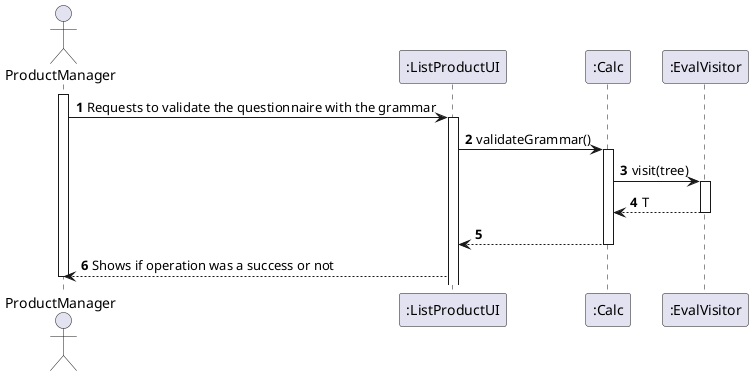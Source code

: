 @startuml
autonumber
actor ProductManager as Admin
participant ":ListProductUI" as UI
participant ":Calc" as Controller
participant ":EvalVisitor" as Service

activate Admin
Admin -> UI: Requests to validate the questionnaire with the grammar
activate UI

UI -> Controller:validateGrammar()
activate Controller
Controller -> Service: visit(tree)
activate Service

Service --> Controller: T
deactivate Service
Controller --> UI
deactivate Controller
UI --> Admin: Shows if operation was a success or not
deactivate Admin
@enduml
